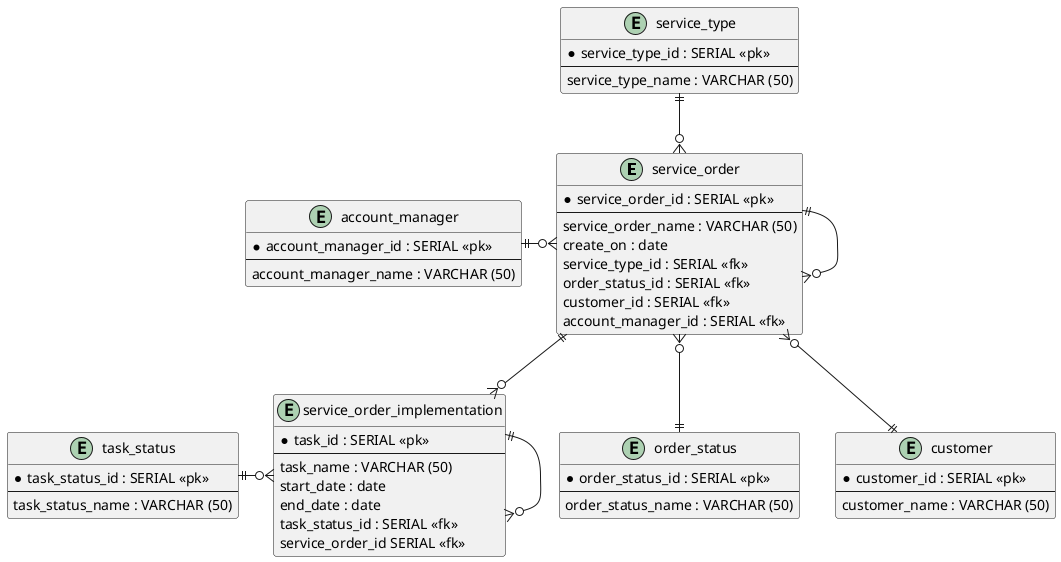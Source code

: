 @startuml devweb
 entity service_order {
    *service_order_id : SERIAL <<pk>> 
    --
    service_order_name : VARCHAR (50)
    create_on : date
    service_type_id : SERIAL <<fk>>
    order_status_id : SERIAL <<fk>>
    customer_id : SERIAL <<fk>>
    account_manager_id : SERIAL <<fk>>
 }

 entity service_type {
    *service_type_id : SERIAL <<pk>>
    --
    service_type_name : VARCHAR (50)
 }

entity order_status {
    *order_status_id : SERIAL <<pk>>
    --
    order_status_name : VARCHAR (50)
}

entity customer {
    *customer_id : SERIAL <<pk>>
    --
    customer_name : VARCHAR (50)
}

entity account_manager {
    *account_manager_id : SERIAL <<pk>>
    --
    account_manager_name : VARCHAR (50)
}

entity service_order_implementation {
    *task_id : SERIAL <<pk>>
    --
    task_name : VARCHAR (50)
    start_date : date
    end_date : date
    task_status_id : SERIAL <<fk>>
    service_order_id SERIAL <<fk>>
}

entity task_status {
    *task_status_id : SERIAL <<pk>>
    --
    task_status_name : VARCHAR (50)
}

service_type ||-down-o{service_order
service_order ||--o{service_order
customer ||-up-o{service_order
account_manager ||-right-o{service_order
order_status ||-up-o{service_order
service_order ||-down-o{service_order_implementation
task_status ||-right-o{service_order_implementation
service_order_implementation ||-down-o{service_order_implementation

@enduml